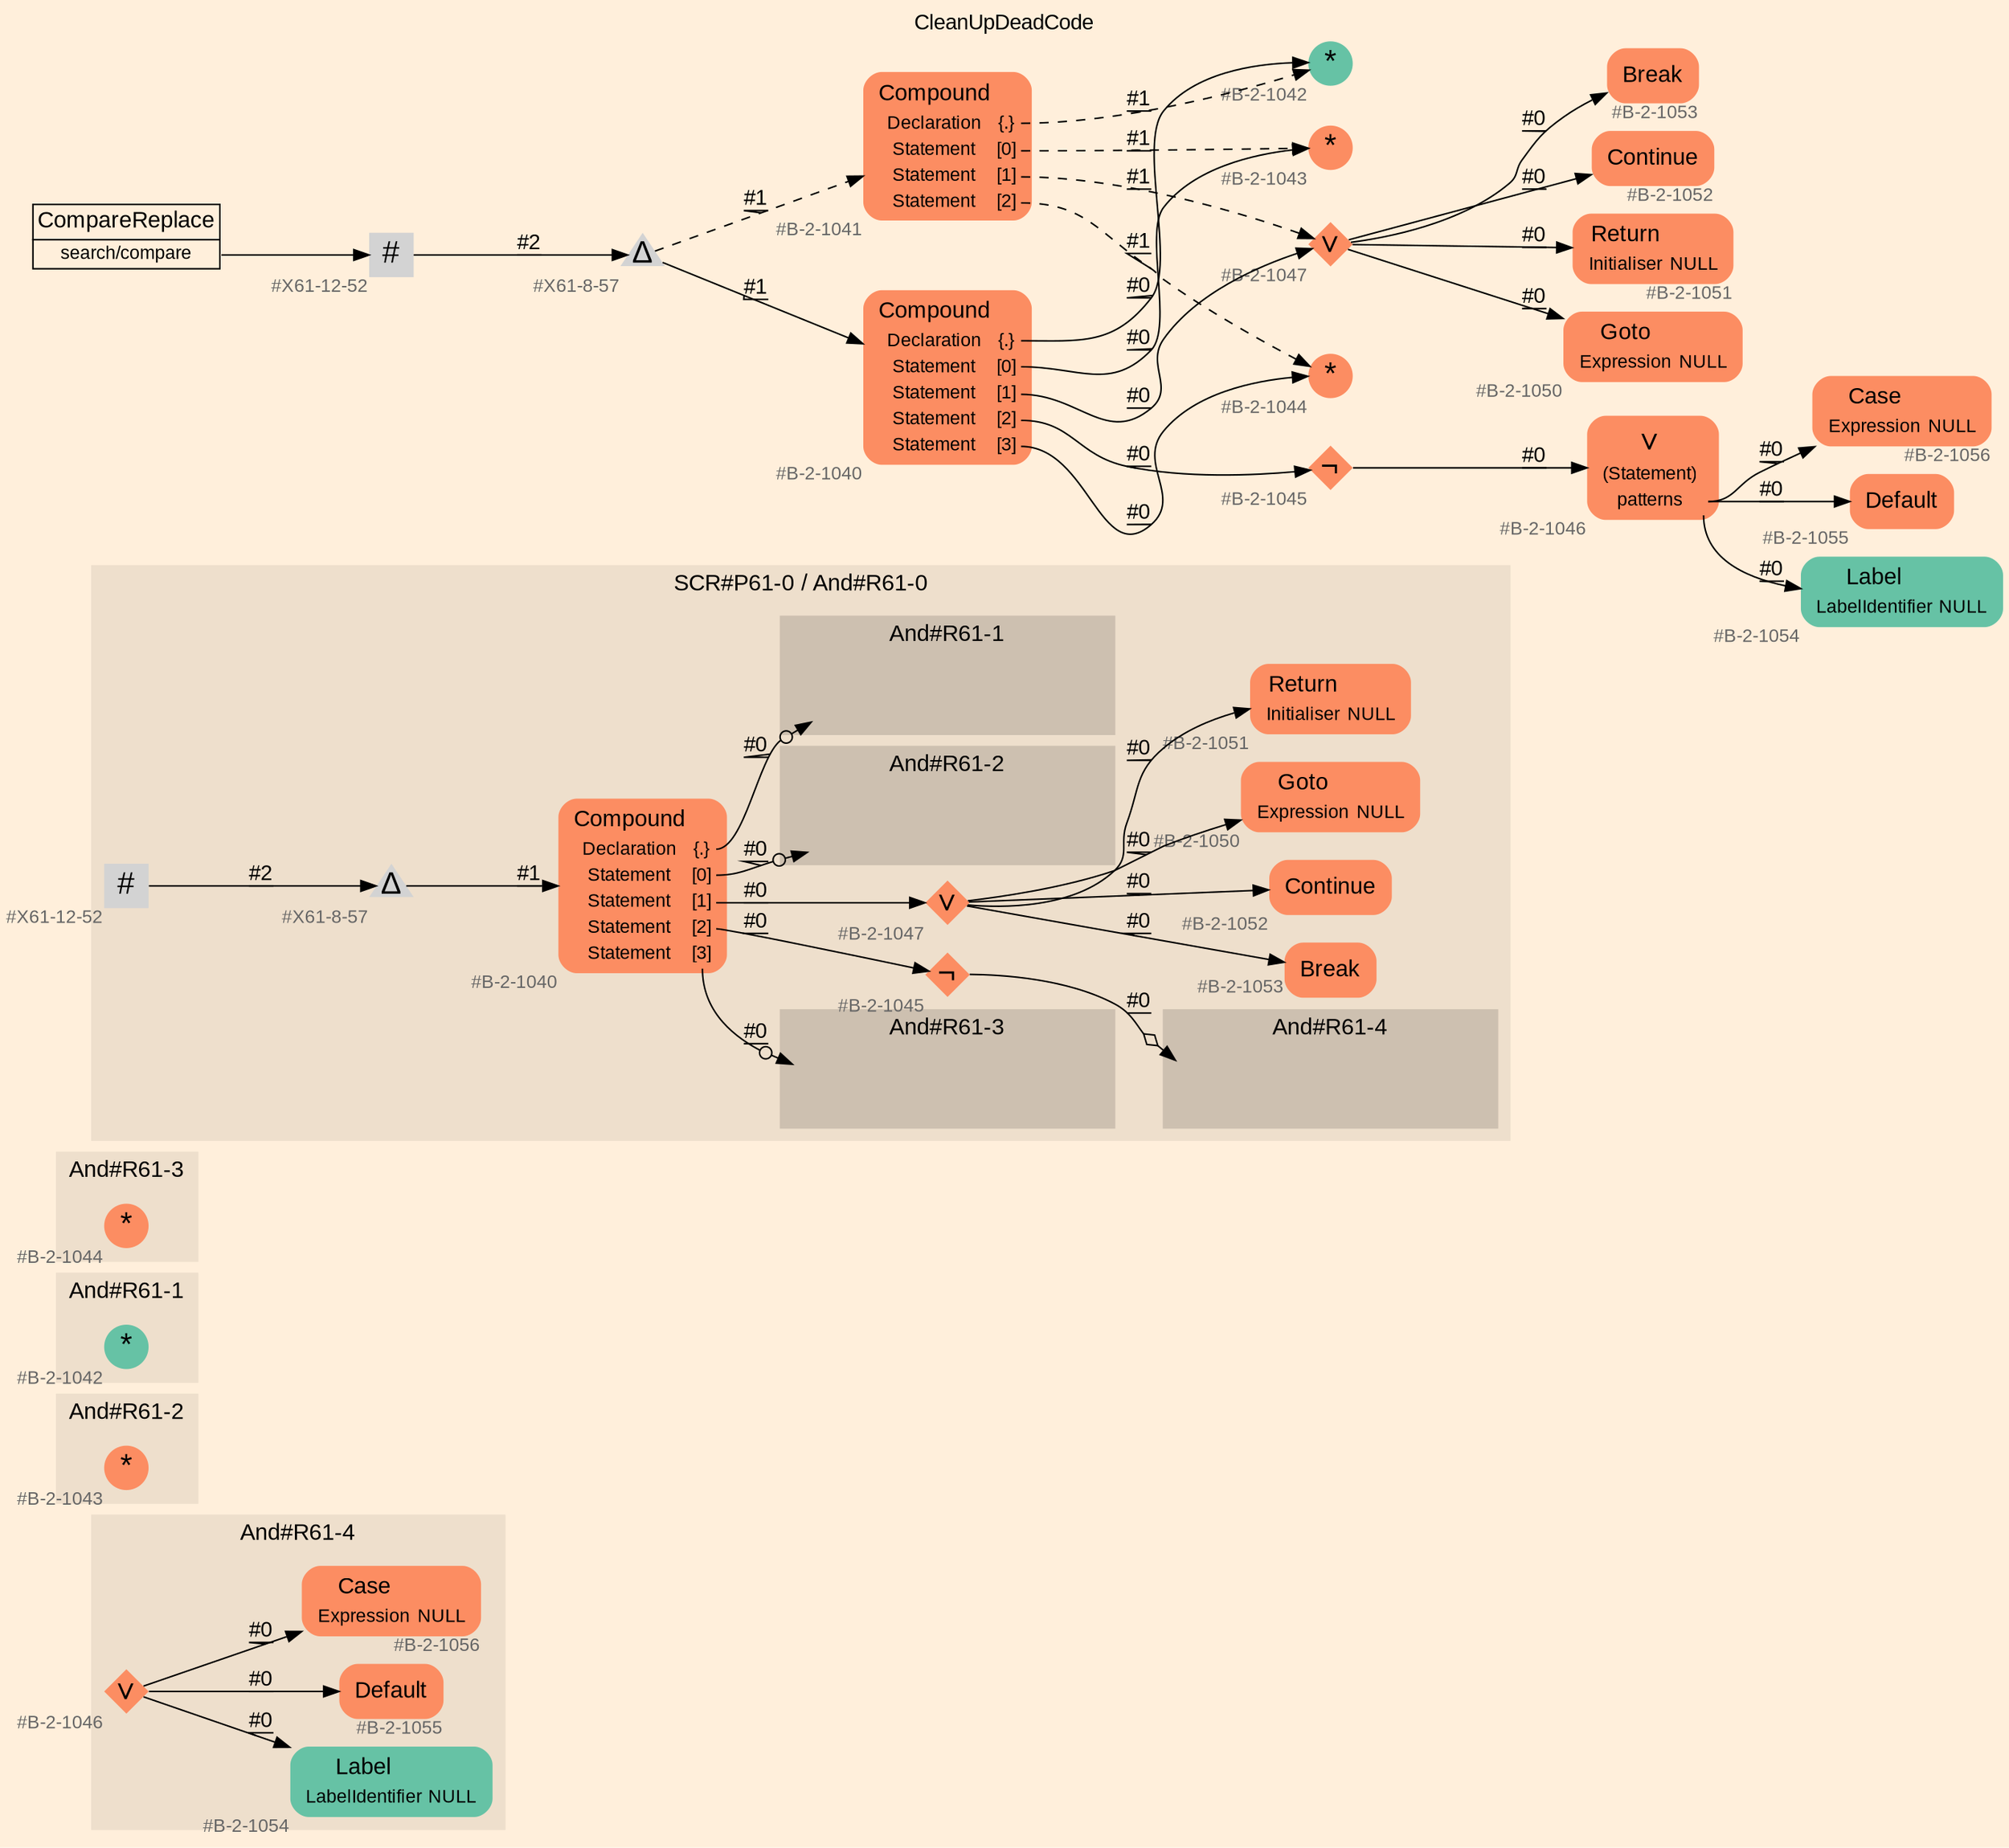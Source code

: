 digraph "CleanUpDeadCode" {
label = "CleanUpDeadCode"
labelloc = t
graph [
    rankdir = "LR"
    ranksep = 0.3
    bgcolor = antiquewhite1
    color = black
    fontcolor = black
    fontname = "Arial"
];
node [
    fontname = "Arial"
];
edge [
    fontname = "Arial"
];

// -------------------- figure And#R61-4 --------------------
// -------- region And#R61-4 ----------
subgraph "clusterAnd#R61-4" {
    label = "And#R61-4"
    style = "filled"
    color = antiquewhite2
    fontsize = "15"
    // -------- block And#R61-4/#B-2-1054 ----------
    "And#R61-4/#B-2-1054" [
        fillcolor = "/set28/1"
        xlabel = "#B-2-1054"
        fontsize = "12"
        fontcolor = grey40
        shape = "plaintext"
        label = <<TABLE BORDER="0" CELLBORDER="0" CELLSPACING="0">
         <TR><TD><FONT COLOR="black" POINT-SIZE="15">Label</FONT></TD></TR>
         <TR><TD><FONT COLOR="black" POINT-SIZE="12">LabelIdentifier</FONT></TD><TD PORT="port0"><FONT COLOR="black" POINT-SIZE="12">NULL</FONT></TD></TR>
        </TABLE>>
        style = "rounded,filled"
    ];
    
    // -------- block And#R61-4/#B-2-1046 ----------
    "And#R61-4/#B-2-1046" [
        fillcolor = "/set28/2"
        xlabel = "#B-2-1046"
        fontsize = "12"
        fontcolor = grey40
        shape = "diamond"
        label = <<FONT COLOR="black" POINT-SIZE="20">∨</FONT>>
        style = "filled"
        penwidth = 0.0
        fixedsize = true
        width = 0.4
        height = 0.4
    ];
    
    // -------- block And#R61-4/#B-2-1055 ----------
    "And#R61-4/#B-2-1055" [
        fillcolor = "/set28/2"
        xlabel = "#B-2-1055"
        fontsize = "12"
        fontcolor = grey40
        shape = "plaintext"
        label = <<TABLE BORDER="0" CELLBORDER="0" CELLSPACING="0">
         <TR><TD><FONT COLOR="black" POINT-SIZE="15">Default</FONT></TD></TR>
        </TABLE>>
        style = "rounded,filled"
    ];
    
    // -------- block And#R61-4/#B-2-1056 ----------
    "And#R61-4/#B-2-1056" [
        fillcolor = "/set28/2"
        xlabel = "#B-2-1056"
        fontsize = "12"
        fontcolor = grey40
        shape = "plaintext"
        label = <<TABLE BORDER="0" CELLBORDER="0" CELLSPACING="0">
         <TR><TD><FONT COLOR="black" POINT-SIZE="15">Case</FONT></TD></TR>
         <TR><TD><FONT COLOR="black" POINT-SIZE="12">Expression</FONT></TD><TD PORT="port0"><FONT COLOR="black" POINT-SIZE="12">NULL</FONT></TD></TR>
        </TABLE>>
        style = "rounded,filled"
    ];
    
}

"And#R61-4/#B-2-1046" -> "And#R61-4/#B-2-1056" [
    label = "#0"
    decorate = true
    color = black
    fontcolor = black
];

"And#R61-4/#B-2-1046" -> "And#R61-4/#B-2-1055" [
    label = "#0"
    decorate = true
    color = black
    fontcolor = black
];

"And#R61-4/#B-2-1046" -> "And#R61-4/#B-2-1054" [
    label = "#0"
    decorate = true
    color = black
    fontcolor = black
];


// -------------------- figure And#R61-2 --------------------
// -------- region And#R61-2 ----------
subgraph "clusterAnd#R61-2" {
    label = "And#R61-2"
    style = "filled"
    color = antiquewhite2
    fontsize = "15"
    // -------- block And#R61-2/#B-2-1043 ----------
    "And#R61-2/#B-2-1043" [
        fillcolor = "/set28/2"
        xlabel = "#B-2-1043"
        fontsize = "12"
        fontcolor = grey40
        shape = "circle"
        label = <<FONT COLOR="black" POINT-SIZE="20">*</FONT>>
        style = "filled"
        penwidth = 0.0
        fixedsize = true
        width = 0.4
        height = 0.4
    ];
    
}


// -------------------- figure And#R61-1 --------------------
// -------- region And#R61-1 ----------
subgraph "clusterAnd#R61-1" {
    label = "And#R61-1"
    style = "filled"
    color = antiquewhite2
    fontsize = "15"
    // -------- block And#R61-1/#B-2-1042 ----------
    "And#R61-1/#B-2-1042" [
        fillcolor = "/set28/1"
        xlabel = "#B-2-1042"
        fontsize = "12"
        fontcolor = grey40
        shape = "circle"
        label = <<FONT COLOR="black" POINT-SIZE="20">*</FONT>>
        style = "filled"
        penwidth = 0.0
        fixedsize = true
        width = 0.4
        height = 0.4
    ];
    
}


// -------------------- figure And#R61-3 --------------------
// -------- region And#R61-3 ----------
subgraph "clusterAnd#R61-3" {
    label = "And#R61-3"
    style = "filled"
    color = antiquewhite2
    fontsize = "15"
    // -------- block And#R61-3/#B-2-1044 ----------
    "And#R61-3/#B-2-1044" [
        fillcolor = "/set28/2"
        xlabel = "#B-2-1044"
        fontsize = "12"
        fontcolor = grey40
        shape = "circle"
        label = <<FONT COLOR="black" POINT-SIZE="20">*</FONT>>
        style = "filled"
        penwidth = 0.0
        fixedsize = true
        width = 0.4
        height = 0.4
    ];
    
}


// -------------------- figure And#R61-0 --------------------
// -------- region And#R61-0 ----------
subgraph "clusterAnd#R61-0" {
    label = "SCR#P61-0 / And#R61-0"
    style = "filled"
    color = antiquewhite2
    fontsize = "15"
    // -------- block And#R61-0/#B-2-1040 ----------
    "And#R61-0/#B-2-1040" [
        fillcolor = "/set28/2"
        xlabel = "#B-2-1040"
        fontsize = "12"
        fontcolor = grey40
        shape = "plaintext"
        label = <<TABLE BORDER="0" CELLBORDER="0" CELLSPACING="0">
         <TR><TD><FONT COLOR="black" POINT-SIZE="15">Compound</FONT></TD></TR>
         <TR><TD><FONT COLOR="black" POINT-SIZE="12">Declaration</FONT></TD><TD PORT="port0"><FONT COLOR="black" POINT-SIZE="12">{.}</FONT></TD></TR>
         <TR><TD><FONT COLOR="black" POINT-SIZE="12">Statement</FONT></TD><TD PORT="port1"><FONT COLOR="black" POINT-SIZE="12">[0]</FONT></TD></TR>
         <TR><TD><FONT COLOR="black" POINT-SIZE="12">Statement</FONT></TD><TD PORT="port2"><FONT COLOR="black" POINT-SIZE="12">[1]</FONT></TD></TR>
         <TR><TD><FONT COLOR="black" POINT-SIZE="12">Statement</FONT></TD><TD PORT="port3"><FONT COLOR="black" POINT-SIZE="12">[2]</FONT></TD></TR>
         <TR><TD><FONT COLOR="black" POINT-SIZE="12">Statement</FONT></TD><TD PORT="port4"><FONT COLOR="black" POINT-SIZE="12">[3]</FONT></TD></TR>
        </TABLE>>
        style = "rounded,filled"
    ];
    
    // -------- block And#R61-0/#X61-8-57 ----------
    "And#R61-0/#X61-8-57" [
        xlabel = "#X61-8-57"
        fontsize = "12"
        fontcolor = grey40
        shape = "triangle"
        label = <<FONT COLOR="black" POINT-SIZE="20">Δ</FONT>>
        style = "filled"
        penwidth = 0.0
        fixedsize = true
        width = 0.4
        height = 0.4
    ];
    
    // -------- block And#R61-0/#B-2-1051 ----------
    "And#R61-0/#B-2-1051" [
        fillcolor = "/set28/2"
        xlabel = "#B-2-1051"
        fontsize = "12"
        fontcolor = grey40
        shape = "plaintext"
        label = <<TABLE BORDER="0" CELLBORDER="0" CELLSPACING="0">
         <TR><TD><FONT COLOR="black" POINT-SIZE="15">Return</FONT></TD></TR>
         <TR><TD><FONT COLOR="black" POINT-SIZE="12">Initialiser</FONT></TD><TD PORT="port0"><FONT COLOR="black" POINT-SIZE="12">NULL</FONT></TD></TR>
        </TABLE>>
        style = "rounded,filled"
    ];
    
    // -------- block And#R61-0/#B-2-1045 ----------
    "And#R61-0/#B-2-1045" [
        fillcolor = "/set28/2"
        xlabel = "#B-2-1045"
        fontsize = "12"
        fontcolor = grey40
        shape = "diamond"
        label = <<FONT COLOR="black" POINT-SIZE="20">¬</FONT>>
        style = "filled"
        penwidth = 0.0
        fixedsize = true
        width = 0.4
        height = 0.4
    ];
    
    // -------- block And#R61-0/#B-2-1053 ----------
    "And#R61-0/#B-2-1053" [
        fillcolor = "/set28/2"
        xlabel = "#B-2-1053"
        fontsize = "12"
        fontcolor = grey40
        shape = "plaintext"
        label = <<TABLE BORDER="0" CELLBORDER="0" CELLSPACING="0">
         <TR><TD><FONT COLOR="black" POINT-SIZE="15">Break</FONT></TD></TR>
        </TABLE>>
        style = "rounded,filled"
    ];
    
    // -------- block And#R61-0/#B-2-1052 ----------
    "And#R61-0/#B-2-1052" [
        fillcolor = "/set28/2"
        xlabel = "#B-2-1052"
        fontsize = "12"
        fontcolor = grey40
        shape = "plaintext"
        label = <<TABLE BORDER="0" CELLBORDER="0" CELLSPACING="0">
         <TR><TD><FONT COLOR="black" POINT-SIZE="15">Continue</FONT></TD></TR>
        </TABLE>>
        style = "rounded,filled"
    ];
    
    // -------- block And#R61-0/#X61-12-52 ----------
    "And#R61-0/#X61-12-52" [
        xlabel = "#X61-12-52"
        fontsize = "12"
        fontcolor = grey40
        shape = "square"
        label = <<FONT COLOR="black" POINT-SIZE="20">#</FONT>>
        style = "filled"
        penwidth = 0.0
        fixedsize = true
        width = 0.4
        height = 0.4
    ];
    
    // -------- block And#R61-0/#B-2-1047 ----------
    "And#R61-0/#B-2-1047" [
        fillcolor = "/set28/2"
        xlabel = "#B-2-1047"
        fontsize = "12"
        fontcolor = grey40
        shape = "diamond"
        label = <<FONT COLOR="black" POINT-SIZE="20">∨</FONT>>
        style = "filled"
        penwidth = 0.0
        fixedsize = true
        width = 0.4
        height = 0.4
    ];
    
    // -------- block And#R61-0/#B-2-1050 ----------
    "And#R61-0/#B-2-1050" [
        fillcolor = "/set28/2"
        xlabel = "#B-2-1050"
        fontsize = "12"
        fontcolor = grey40
        shape = "plaintext"
        label = <<TABLE BORDER="0" CELLBORDER="0" CELLSPACING="0">
         <TR><TD><FONT COLOR="black" POINT-SIZE="15">Goto</FONT></TD></TR>
         <TR><TD><FONT COLOR="black" POINT-SIZE="12">Expression</FONT></TD><TD PORT="port0"><FONT COLOR="black" POINT-SIZE="12">NULL</FONT></TD></TR>
        </TABLE>>
        style = "rounded,filled"
    ];
    
    // -------- region And#R61-0/And#R61-1 ----------
    subgraph "clusterAnd#R61-0/And#R61-1" {
        label = "And#R61-1"
        style = "filled"
        color = antiquewhite3
        fontsize = "15"
        // -------- block And#R61-0/And#R61-1/#B-2-1042 ----------
        "And#R61-0/And#R61-1/#B-2-1042" [
            fillcolor = "/set28/1"
            xlabel = "#B-2-1042"
            fontsize = "12"
            fontcolor = grey40
            shape = "none"
            style = "invisible"
        ];
        
    }
    
    // -------- region And#R61-0/And#R61-2 ----------
    subgraph "clusterAnd#R61-0/And#R61-2" {
        label = "And#R61-2"
        style = "filled"
        color = antiquewhite3
        fontsize = "15"
        // -------- block And#R61-0/And#R61-2/#B-2-1043 ----------
        "And#R61-0/And#R61-2/#B-2-1043" [
            fillcolor = "/set28/2"
            xlabel = "#B-2-1043"
            fontsize = "12"
            fontcolor = grey40
            shape = "none"
            style = "invisible"
        ];
        
    }
    
    // -------- region And#R61-0/And#R61-3 ----------
    subgraph "clusterAnd#R61-0/And#R61-3" {
        label = "And#R61-3"
        style = "filled"
        color = antiquewhite3
        fontsize = "15"
        // -------- block And#R61-0/And#R61-3/#B-2-1044 ----------
        "And#R61-0/And#R61-3/#B-2-1044" [
            fillcolor = "/set28/2"
            xlabel = "#B-2-1044"
            fontsize = "12"
            fontcolor = grey40
            shape = "none"
            style = "invisible"
        ];
        
    }
    
    // -------- region And#R61-0/And#R61-4 ----------
    subgraph "clusterAnd#R61-0/And#R61-4" {
        label = "And#R61-4"
        style = "filled"
        color = antiquewhite3
        fontsize = "15"
        // -------- block And#R61-0/And#R61-4/#B-2-1046 ----------
        "And#R61-0/And#R61-4/#B-2-1046" [
            fillcolor = "/set28/2"
            xlabel = "#B-2-1046"
            fontsize = "12"
            fontcolor = grey40
            shape = "none"
            style = "invisible"
        ];
        
    }
    
}

"And#R61-0/#B-2-1040":port0 -> "And#R61-0/And#R61-1/#B-2-1042" [
    arrowhead="normalnoneodot"
    label = "#0"
    decorate = true
    color = black
    fontcolor = black
];

"And#R61-0/#B-2-1040":port1 -> "And#R61-0/And#R61-2/#B-2-1043" [
    arrowhead="normalnoneodot"
    label = "#0"
    decorate = true
    color = black
    fontcolor = black
];

"And#R61-0/#B-2-1040":port2 -> "And#R61-0/#B-2-1047" [
    label = "#0"
    decorate = true
    color = black
    fontcolor = black
];

"And#R61-0/#B-2-1040":port3 -> "And#R61-0/#B-2-1045" [
    label = "#0"
    decorate = true
    color = black
    fontcolor = black
];

"And#R61-0/#B-2-1040":port4 -> "And#R61-0/And#R61-3/#B-2-1044" [
    arrowhead="normalnoneodot"
    label = "#0"
    decorate = true
    color = black
    fontcolor = black
];

"And#R61-0/#X61-8-57" -> "And#R61-0/#B-2-1040" [
    label = "#1"
    decorate = true
    color = black
    fontcolor = black
];

"And#R61-0/#B-2-1045" -> "And#R61-0/And#R61-4/#B-2-1046" [
    arrowhead="normalnoneodiamond"
    label = "#0"
    decorate = true
    color = black
    fontcolor = black
];

"And#R61-0/#X61-12-52" -> "And#R61-0/#X61-8-57" [
    label = "#2"
    decorate = true
    color = black
    fontcolor = black
];

"And#R61-0/#B-2-1047" -> "And#R61-0/#B-2-1053" [
    label = "#0"
    decorate = true
    color = black
    fontcolor = black
];

"And#R61-0/#B-2-1047" -> "And#R61-0/#B-2-1052" [
    label = "#0"
    decorate = true
    color = black
    fontcolor = black
];

"And#R61-0/#B-2-1047" -> "And#R61-0/#B-2-1051" [
    label = "#0"
    decorate = true
    color = black
    fontcolor = black
];

"And#R61-0/#B-2-1047" -> "And#R61-0/#B-2-1050" [
    label = "#0"
    decorate = true
    color = black
    fontcolor = black
];


// -------------------- transformation figure --------------------
// -------- block CR#X61-10-61 ----------
"CR#X61-10-61" [
    fillcolor = antiquewhite1
    fontsize = "12"
    fontcolor = grey40
    shape = "plaintext"
    label = <<TABLE BORDER="0" CELLBORDER="1" CELLSPACING="0">
     <TR><TD><FONT COLOR="black" POINT-SIZE="15">CompareReplace</FONT></TD></TR>
     <TR><TD PORT="port0"><FONT COLOR="black" POINT-SIZE="12">search/compare</FONT></TD></TR>
    </TABLE>>
    style = "filled"
    color = black
];

// -------- block #X61-12-52 ----------
"#X61-12-52" [
    xlabel = "#X61-12-52"
    fontsize = "12"
    fontcolor = grey40
    shape = "square"
    label = <<FONT COLOR="black" POINT-SIZE="20">#</FONT>>
    style = "filled"
    penwidth = 0.0
    fixedsize = true
    width = 0.4
    height = 0.4
];

// -------- block #X61-8-57 ----------
"#X61-8-57" [
    xlabel = "#X61-8-57"
    fontsize = "12"
    fontcolor = grey40
    shape = "triangle"
    label = <<FONT COLOR="black" POINT-SIZE="20">Δ</FONT>>
    style = "filled"
    penwidth = 0.0
    fixedsize = true
    width = 0.4
    height = 0.4
];

// -------- block #B-2-1040 ----------
"#B-2-1040" [
    fillcolor = "/set28/2"
    xlabel = "#B-2-1040"
    fontsize = "12"
    fontcolor = grey40
    shape = "plaintext"
    label = <<TABLE BORDER="0" CELLBORDER="0" CELLSPACING="0">
     <TR><TD><FONT COLOR="black" POINT-SIZE="15">Compound</FONT></TD></TR>
     <TR><TD><FONT COLOR="black" POINT-SIZE="12">Declaration</FONT></TD><TD PORT="port0"><FONT COLOR="black" POINT-SIZE="12">{.}</FONT></TD></TR>
     <TR><TD><FONT COLOR="black" POINT-SIZE="12">Statement</FONT></TD><TD PORT="port1"><FONT COLOR="black" POINT-SIZE="12">[0]</FONT></TD></TR>
     <TR><TD><FONT COLOR="black" POINT-SIZE="12">Statement</FONT></TD><TD PORT="port2"><FONT COLOR="black" POINT-SIZE="12">[1]</FONT></TD></TR>
     <TR><TD><FONT COLOR="black" POINT-SIZE="12">Statement</FONT></TD><TD PORT="port3"><FONT COLOR="black" POINT-SIZE="12">[2]</FONT></TD></TR>
     <TR><TD><FONT COLOR="black" POINT-SIZE="12">Statement</FONT></TD><TD PORT="port4"><FONT COLOR="black" POINT-SIZE="12">[3]</FONT></TD></TR>
    </TABLE>>
    style = "rounded,filled"
];

// -------- block #B-2-1042 ----------
"#B-2-1042" [
    fillcolor = "/set28/1"
    xlabel = "#B-2-1042"
    fontsize = "12"
    fontcolor = grey40
    shape = "circle"
    label = <<FONT COLOR="black" POINT-SIZE="20">*</FONT>>
    style = "filled"
    penwidth = 0.0
    fixedsize = true
    width = 0.4
    height = 0.4
];

// -------- block #B-2-1043 ----------
"#B-2-1043" [
    fillcolor = "/set28/2"
    xlabel = "#B-2-1043"
    fontsize = "12"
    fontcolor = grey40
    shape = "circle"
    label = <<FONT COLOR="black" POINT-SIZE="20">*</FONT>>
    style = "filled"
    penwidth = 0.0
    fixedsize = true
    width = 0.4
    height = 0.4
];

// -------- block #B-2-1047 ----------
"#B-2-1047" [
    fillcolor = "/set28/2"
    xlabel = "#B-2-1047"
    fontsize = "12"
    fontcolor = grey40
    shape = "diamond"
    label = <<FONT COLOR="black" POINT-SIZE="20">∨</FONT>>
    style = "filled"
    penwidth = 0.0
    fixedsize = true
    width = 0.4
    height = 0.4
];

// -------- block #B-2-1053 ----------
"#B-2-1053" [
    fillcolor = "/set28/2"
    xlabel = "#B-2-1053"
    fontsize = "12"
    fontcolor = grey40
    shape = "plaintext"
    label = <<TABLE BORDER="0" CELLBORDER="0" CELLSPACING="0">
     <TR><TD><FONT COLOR="black" POINT-SIZE="15">Break</FONT></TD></TR>
    </TABLE>>
    style = "rounded,filled"
];

// -------- block #B-2-1052 ----------
"#B-2-1052" [
    fillcolor = "/set28/2"
    xlabel = "#B-2-1052"
    fontsize = "12"
    fontcolor = grey40
    shape = "plaintext"
    label = <<TABLE BORDER="0" CELLBORDER="0" CELLSPACING="0">
     <TR><TD><FONT COLOR="black" POINT-SIZE="15">Continue</FONT></TD></TR>
    </TABLE>>
    style = "rounded,filled"
];

// -------- block #B-2-1051 ----------
"#B-2-1051" [
    fillcolor = "/set28/2"
    xlabel = "#B-2-1051"
    fontsize = "12"
    fontcolor = grey40
    shape = "plaintext"
    label = <<TABLE BORDER="0" CELLBORDER="0" CELLSPACING="0">
     <TR><TD><FONT COLOR="black" POINT-SIZE="15">Return</FONT></TD></TR>
     <TR><TD><FONT COLOR="black" POINT-SIZE="12">Initialiser</FONT></TD><TD PORT="port0"><FONT COLOR="black" POINT-SIZE="12">NULL</FONT></TD></TR>
    </TABLE>>
    style = "rounded,filled"
];

// -------- block #B-2-1050 ----------
"#B-2-1050" [
    fillcolor = "/set28/2"
    xlabel = "#B-2-1050"
    fontsize = "12"
    fontcolor = grey40
    shape = "plaintext"
    label = <<TABLE BORDER="0" CELLBORDER="0" CELLSPACING="0">
     <TR><TD><FONT COLOR="black" POINT-SIZE="15">Goto</FONT></TD></TR>
     <TR><TD><FONT COLOR="black" POINT-SIZE="12">Expression</FONT></TD><TD PORT="port0"><FONT COLOR="black" POINT-SIZE="12">NULL</FONT></TD></TR>
    </TABLE>>
    style = "rounded,filled"
];

// -------- block #B-2-1045 ----------
"#B-2-1045" [
    fillcolor = "/set28/2"
    xlabel = "#B-2-1045"
    fontsize = "12"
    fontcolor = grey40
    shape = "diamond"
    label = <<FONT COLOR="black" POINT-SIZE="20">¬</FONT>>
    style = "filled"
    penwidth = 0.0
    fixedsize = true
    width = 0.4
    height = 0.4
];

// -------- block #B-2-1046 ----------
"#B-2-1046" [
    fillcolor = "/set28/2"
    xlabel = "#B-2-1046"
    fontsize = "12"
    fontcolor = grey40
    shape = "plaintext"
    label = <<TABLE BORDER="0" CELLBORDER="0" CELLSPACING="0">
     <TR><TD><FONT COLOR="black" POINT-SIZE="20">∨</FONT></TD></TR>
     <TR><TD><FONT COLOR="black" POINT-SIZE="12">(Statement)</FONT></TD><TD PORT="port0"></TD></TR>
     <TR><TD><FONT COLOR="black" POINT-SIZE="12">patterns</FONT></TD><TD PORT="port1"></TD></TR>
    </TABLE>>
    style = "rounded,filled"
];

// -------- block #B-2-1056 ----------
"#B-2-1056" [
    fillcolor = "/set28/2"
    xlabel = "#B-2-1056"
    fontsize = "12"
    fontcolor = grey40
    shape = "plaintext"
    label = <<TABLE BORDER="0" CELLBORDER="0" CELLSPACING="0">
     <TR><TD><FONT COLOR="black" POINT-SIZE="15">Case</FONT></TD></TR>
     <TR><TD><FONT COLOR="black" POINT-SIZE="12">Expression</FONT></TD><TD PORT="port0"><FONT COLOR="black" POINT-SIZE="12">NULL</FONT></TD></TR>
    </TABLE>>
    style = "rounded,filled"
];

// -------- block #B-2-1055 ----------
"#B-2-1055" [
    fillcolor = "/set28/2"
    xlabel = "#B-2-1055"
    fontsize = "12"
    fontcolor = grey40
    shape = "plaintext"
    label = <<TABLE BORDER="0" CELLBORDER="0" CELLSPACING="0">
     <TR><TD><FONT COLOR="black" POINT-SIZE="15">Default</FONT></TD></TR>
    </TABLE>>
    style = "rounded,filled"
];

// -------- block #B-2-1054 ----------
"#B-2-1054" [
    fillcolor = "/set28/1"
    xlabel = "#B-2-1054"
    fontsize = "12"
    fontcolor = grey40
    shape = "plaintext"
    label = <<TABLE BORDER="0" CELLBORDER="0" CELLSPACING="0">
     <TR><TD><FONT COLOR="black" POINT-SIZE="15">Label</FONT></TD></TR>
     <TR><TD><FONT COLOR="black" POINT-SIZE="12">LabelIdentifier</FONT></TD><TD PORT="port0"><FONT COLOR="black" POINT-SIZE="12">NULL</FONT></TD></TR>
    </TABLE>>
    style = "rounded,filled"
];

// -------- block #B-2-1044 ----------
"#B-2-1044" [
    fillcolor = "/set28/2"
    xlabel = "#B-2-1044"
    fontsize = "12"
    fontcolor = grey40
    shape = "circle"
    label = <<FONT COLOR="black" POINT-SIZE="20">*</FONT>>
    style = "filled"
    penwidth = 0.0
    fixedsize = true
    width = 0.4
    height = 0.4
];

// -------- block #B-2-1041 ----------
"#B-2-1041" [
    fillcolor = "/set28/2"
    xlabel = "#B-2-1041"
    fontsize = "12"
    fontcolor = grey40
    shape = "plaintext"
    label = <<TABLE BORDER="0" CELLBORDER="0" CELLSPACING="0">
     <TR><TD><FONT COLOR="black" POINT-SIZE="15">Compound</FONT></TD></TR>
     <TR><TD><FONT COLOR="black" POINT-SIZE="12">Declaration</FONT></TD><TD PORT="port0"><FONT COLOR="black" POINT-SIZE="12">{.}</FONT></TD></TR>
     <TR><TD><FONT COLOR="black" POINT-SIZE="12">Statement</FONT></TD><TD PORT="port1"><FONT COLOR="black" POINT-SIZE="12">[0]</FONT></TD></TR>
     <TR><TD><FONT COLOR="black" POINT-SIZE="12">Statement</FONT></TD><TD PORT="port2"><FONT COLOR="black" POINT-SIZE="12">[1]</FONT></TD></TR>
     <TR><TD><FONT COLOR="black" POINT-SIZE="12">Statement</FONT></TD><TD PORT="port3"><FONT COLOR="black" POINT-SIZE="12">[2]</FONT></TD></TR>
    </TABLE>>
    style = "rounded,filled"
];

"CR#X61-10-61":port0 -> "#X61-12-52" [
    label = ""
    decorate = true
    color = black
    fontcolor = black
];

"#X61-12-52" -> "#X61-8-57" [
    label = "#2"
    decorate = true
    color = black
    fontcolor = black
];

"#X61-8-57" -> "#B-2-1040" [
    label = "#1"
    decorate = true
    color = black
    fontcolor = black
];

"#X61-8-57" -> "#B-2-1041" [
    style="dashed"
    label = "#1"
    decorate = true
    color = black
    fontcolor = black
];

"#B-2-1040":port0 -> "#B-2-1042" [
    label = "#0"
    decorate = true
    color = black
    fontcolor = black
];

"#B-2-1040":port1 -> "#B-2-1043" [
    label = "#0"
    decorate = true
    color = black
    fontcolor = black
];

"#B-2-1040":port2 -> "#B-2-1047" [
    label = "#0"
    decorate = true
    color = black
    fontcolor = black
];

"#B-2-1040":port3 -> "#B-2-1045" [
    label = "#0"
    decorate = true
    color = black
    fontcolor = black
];

"#B-2-1040":port4 -> "#B-2-1044" [
    label = "#0"
    decorate = true
    color = black
    fontcolor = black
];

"#B-2-1047" -> "#B-2-1053" [
    label = "#0"
    decorate = true
    color = black
    fontcolor = black
];

"#B-2-1047" -> "#B-2-1052" [
    label = "#0"
    decorate = true
    color = black
    fontcolor = black
];

"#B-2-1047" -> "#B-2-1051" [
    label = "#0"
    decorate = true
    color = black
    fontcolor = black
];

"#B-2-1047" -> "#B-2-1050" [
    label = "#0"
    decorate = true
    color = black
    fontcolor = black
];

"#B-2-1045" -> "#B-2-1046" [
    label = "#0"
    decorate = true
    color = black
    fontcolor = black
];

"#B-2-1046":port1 -> "#B-2-1056" [
    label = "#0"
    decorate = true
    color = black
    fontcolor = black
];

"#B-2-1046":port1 -> "#B-2-1055" [
    label = "#0"
    decorate = true
    color = black
    fontcolor = black
];

"#B-2-1046":port1 -> "#B-2-1054" [
    label = "#0"
    decorate = true
    color = black
    fontcolor = black
];

"#B-2-1041":port0 -> "#B-2-1042" [
    style="dashed"
    label = "#1"
    decorate = true
    color = black
    fontcolor = black
];

"#B-2-1041":port1 -> "#B-2-1043" [
    style="dashed"
    label = "#1"
    decorate = true
    color = black
    fontcolor = black
];

"#B-2-1041":port2 -> "#B-2-1047" [
    style="dashed"
    label = "#1"
    decorate = true
    color = black
    fontcolor = black
];

"#B-2-1041":port3 -> "#B-2-1044" [
    style="dashed"
    label = "#1"
    decorate = true
    color = black
    fontcolor = black
];


}
